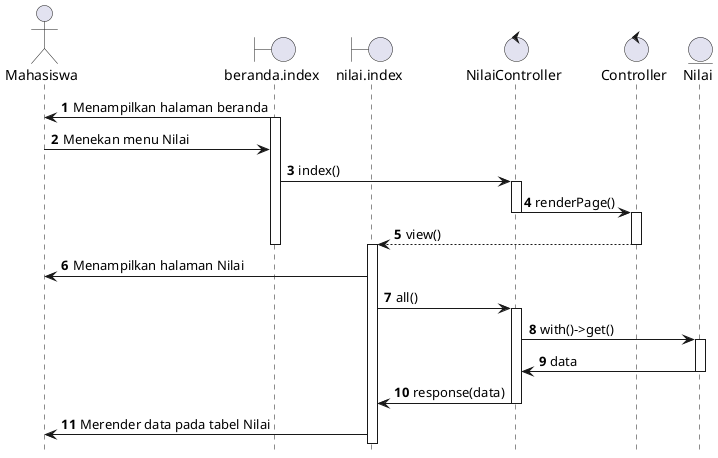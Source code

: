 @startuml sequence_diagram_lihat_nilai
hide footbox
autonumber

actor Mahasiswa
boundary beranda.index
boundary nilai.index
control NilaiController
control Controller
entity Nilai

beranda.index -> Mahasiswa : Menampilkan halaman beranda

activate beranda.index

Mahasiswa -> beranda.index : Menekan menu Nilai

beranda.index -> NilaiController : index()

activate NilaiController

NilaiController -> Controller : renderPage()

deactivate NilaiController

activate Controller

Controller --> nilai.index : view()

deactivate beranda.index

activate nilai.index

deactivate Controller

nilai.index -> Mahasiswa : Menampilkan halaman Nilai

nilai.index -> NilaiController  : all()

activate NilaiController

NilaiController -> Nilai : with()->get()

activate Nilai

Nilai -> NilaiController : data

deactivate Nilai

NilaiController -> nilai.index : response(data)

deactivate NilaiController

nilai.index -> Mahasiswa : Merender data pada tabel Nilai

@enduml